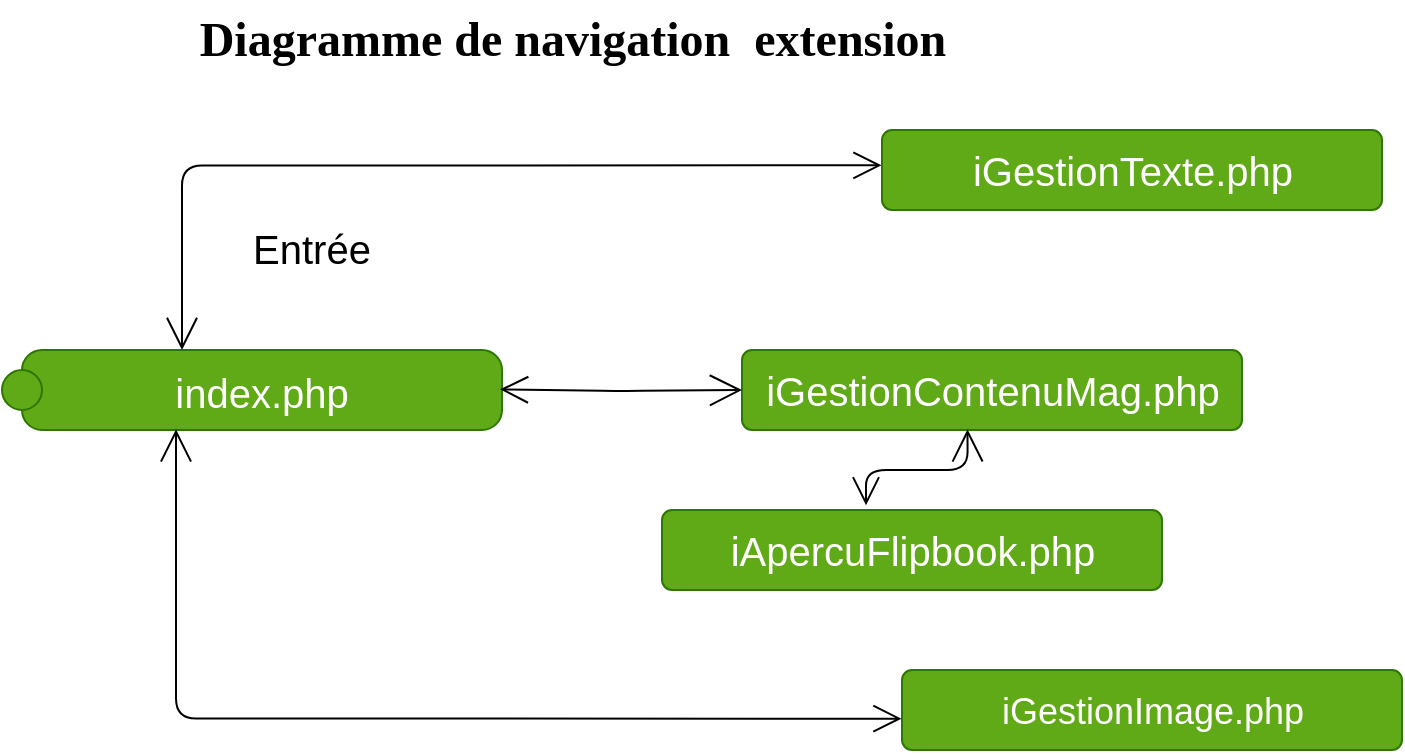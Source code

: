 <mxfile>
    <diagram id="bugc-hsnDiU1n6Lt2Iad" name="Page-1">
        <mxGraphModel dx="827" dy="482" grid="1" gridSize="10" guides="0" tooltips="1" connect="0" arrows="0" fold="1" page="1" pageScale="1" pageWidth="827" pageHeight="1169" math="0" shadow="0">
            <root>
                <mxCell id="0"/>
                <mxCell id="1" parent="0"/>
                <mxCell id="2" value="&lt;font data-font-src=&quot;https://fonts.googleapis.com/css?family=Novablog&quot;&gt;Diagramme de navigation&amp;nbsp; extension&lt;/font&gt;" style="text;html=1;align=center;verticalAlign=middle;resizable=0;points=[];autosize=1;strokeColor=none;fontSize=24;fontFamily=Lucida Console;fontStyle=1" parent="1" vertex="1">
                    <mxGeometry x="100" y="15" width="390" height="40" as="geometry"/>
                </mxCell>
                <mxCell id="3" value="index.php" style="shape=umlState;rounded=1;verticalAlign=middle;align=center;absoluteArcSize=1;arcSize=10;umlStateConnection=connPointRefEntry;boundedLbl=1;fontFamily=Helvetica;fontSize=20;strokeColor=#2D7600;fillColor=#60a917;fontColor=#ffffff;" parent="1" vertex="1">
                    <mxGeometry x="10" y="190" width="250" height="40" as="geometry"/>
                </mxCell>
                <mxCell id="4" value="Entrée&#10;" style="text;verticalAlign=middle;align=center;fontFamily=Helvetica;fontSize=20;" parent="1" vertex="1">
                    <mxGeometry x="140" y="140" width="50" height="20" as="geometry"/>
                </mxCell>
                <mxCell id="14" value="&lt;font style=&quot;font-size: 18px&quot;&gt;iGestionImage.php&lt;/font&gt;" style="html=1;align=center;verticalAlign=middle;rounded=1;absoluteArcSize=1;arcSize=10;dashed=0;fontFamily=Helvetica;fontSize=20;strokeColor=#2D7600;fillColor=#60a917;fontColor=#ffffff;" parent="1" vertex="1">
                    <mxGeometry x="460" y="350" width="250" height="40" as="geometry"/>
                </mxCell>
                <mxCell id="24" value="" style="endArrow=open;html=1;endSize=12;startArrow=open;startSize=14;startFill=0;edgeStyle=orthogonalEdgeStyle;align=center;verticalAlign=bottom;endFill=0;fontSize=15;exitX=0.36;exitY=0;exitDx=0;exitDy=0;exitPerimeter=0;entryX=-0.001;entryY=0.442;entryDx=0;entryDy=0;entryPerimeter=0;" parent="1" source="3" target="7" edge="1">
                    <mxGeometry x="0.25" y="10" relative="1" as="geometry">
                        <mxPoint x="100" y="90" as="sourcePoint"/>
                        <mxPoint x="410" y="110" as="targetPoint"/>
                        <mxPoint as="offset"/>
                    </mxGeometry>
                </mxCell>
                <mxCell id="25" value="" style="endArrow=open;html=1;endSize=12;startArrow=open;startSize=14;startFill=0;edgeStyle=orthogonalEdgeStyle;align=center;verticalAlign=bottom;endFill=0;fontSize=15;entryX=-0.001;entryY=0.608;entryDx=0;entryDy=0;entryPerimeter=0;exitX=0.348;exitY=0.992;exitDx=0;exitDy=0;exitPerimeter=0;" parent="1" source="3" target="14" edge="1">
                    <mxGeometry x="0.25" y="10" relative="1" as="geometry">
                        <mxPoint x="180" y="340" as="sourcePoint"/>
                        <mxPoint x="233" y="260" as="targetPoint"/>
                        <mxPoint as="offset"/>
                    </mxGeometry>
                </mxCell>
                <mxCell id="7" value="iGestionTexte.php" style="html=1;align=center;verticalAlign=middle;rounded=1;absoluteArcSize=1;arcSize=10;dashed=0;fontFamily=Helvetica;fontSize=20;strokeColor=#2D7600;fillColor=#60a917;fontColor=#ffffff;" parent="1" vertex="1">
                    <mxGeometry x="450" y="80" width="250" height="40" as="geometry"/>
                </mxCell>
                <mxCell id="26" value="iGestionContenuMag.php" style="html=1;align=center;verticalAlign=middle;rounded=1;absoluteArcSize=1;arcSize=10;dashed=0;fontFamily=Helvetica;fontSize=20;strokeColor=#2D7600;fillColor=#60a917;fontColor=#ffffff;" parent="1" vertex="1">
                    <mxGeometry x="380" y="190" width="250" height="40" as="geometry"/>
                </mxCell>
                <mxCell id="27" value="" style="endArrow=open;html=1;endSize=12;startArrow=open;startSize=14;startFill=0;edgeStyle=orthogonalEdgeStyle;align=center;verticalAlign=bottom;endFill=0;fontSize=15;entryX=0.996;entryY=0.492;entryDx=0;entryDy=0;entryPerimeter=0;" parent="1" target="3" edge="1">
                    <mxGeometry x="0.25" y="10" relative="1" as="geometry">
                        <mxPoint x="380" y="210" as="sourcePoint"/>
                        <mxPoint x="492.95" y="215.52" as="targetPoint"/>
                        <mxPoint as="offset"/>
                    </mxGeometry>
                </mxCell>
                <mxCell id="29" value="" style="endArrow=open;html=1;endSize=12;startArrow=open;startSize=14;startFill=0;edgeStyle=orthogonalEdgeStyle;align=center;verticalAlign=bottom;endFill=0;fontSize=15;exitX=0.451;exitY=0.992;exitDx=0;exitDy=0;exitPerimeter=0;entryX=0.408;entryY=-0.058;entryDx=0;entryDy=0;entryPerimeter=0;" parent="1" source="26" target="30" edge="1">
                    <mxGeometry x="0.25" y="10" relative="1" as="geometry">
                        <mxPoint x="500" y="210" as="sourcePoint"/>
                        <mxPoint x="419.25" y="209.68" as="targetPoint"/>
                        <mxPoint as="offset"/>
                    </mxGeometry>
                </mxCell>
                <mxCell id="30" value="iApercuFlipbook.php" style="html=1;align=center;verticalAlign=middle;rounded=1;absoluteArcSize=1;arcSize=10;dashed=0;fontFamily=Helvetica;fontSize=20;strokeColor=#2D7600;fillColor=#60a917;fontColor=#ffffff;" parent="1" vertex="1">
                    <mxGeometry x="340" y="270" width="250" height="40" as="geometry"/>
                </mxCell>
            </root>
        </mxGraphModel>
    </diagram>
</mxfile>